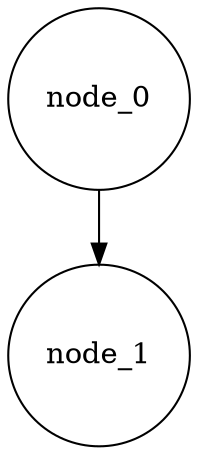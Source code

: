 digraph ConcurrentDeployment {
	node_0 [shape=circle];
	node_1 [shape=circle];
	node_0 -> node_1 [ lineInterpolate=basis];
}
